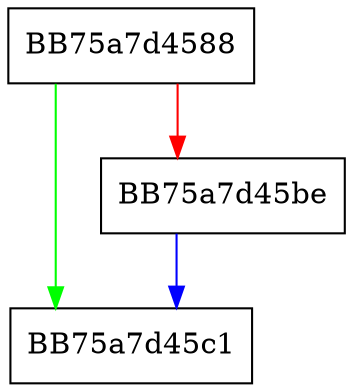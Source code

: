 digraph find {
  node [shape="box"];
  graph [splines=ortho];
  BB75a7d4588 -> BB75a7d45c1 [color="green"];
  BB75a7d4588 -> BB75a7d45be [color="red"];
  BB75a7d45be -> BB75a7d45c1 [color="blue"];
}